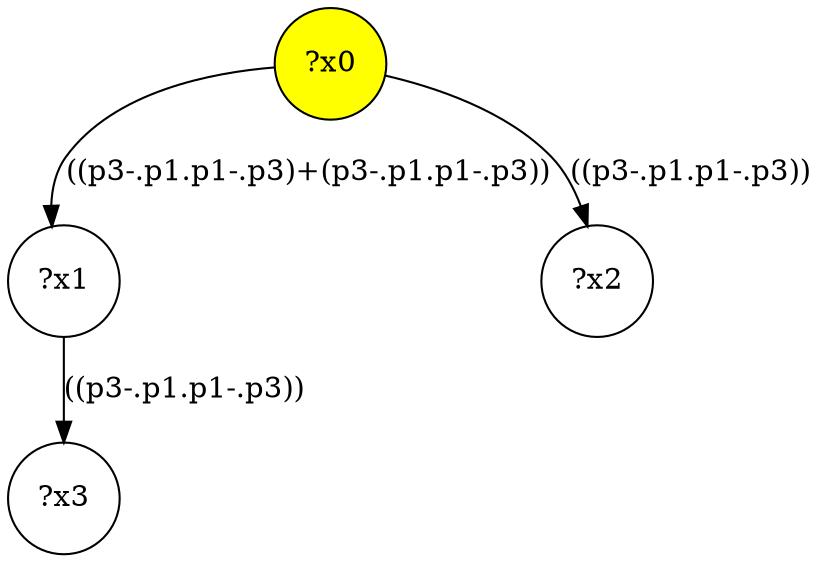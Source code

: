 digraph g {
	x0 [fillcolor="yellow", style="filled," shape=circle, label="?x0"];
	x1 [shape=circle, label="?x1"];
	x0 -> x1 [label="((p3-.p1.p1-.p3)+(p3-.p1.p1-.p3))"];
	x2 [shape=circle, label="?x2"];
	x0 -> x2 [label="((p3-.p1.p1-.p3))"];
	x3 [shape=circle, label="?x3"];
	x1 -> x3 [label="((p3-.p1.p1-.p3))"];
}
